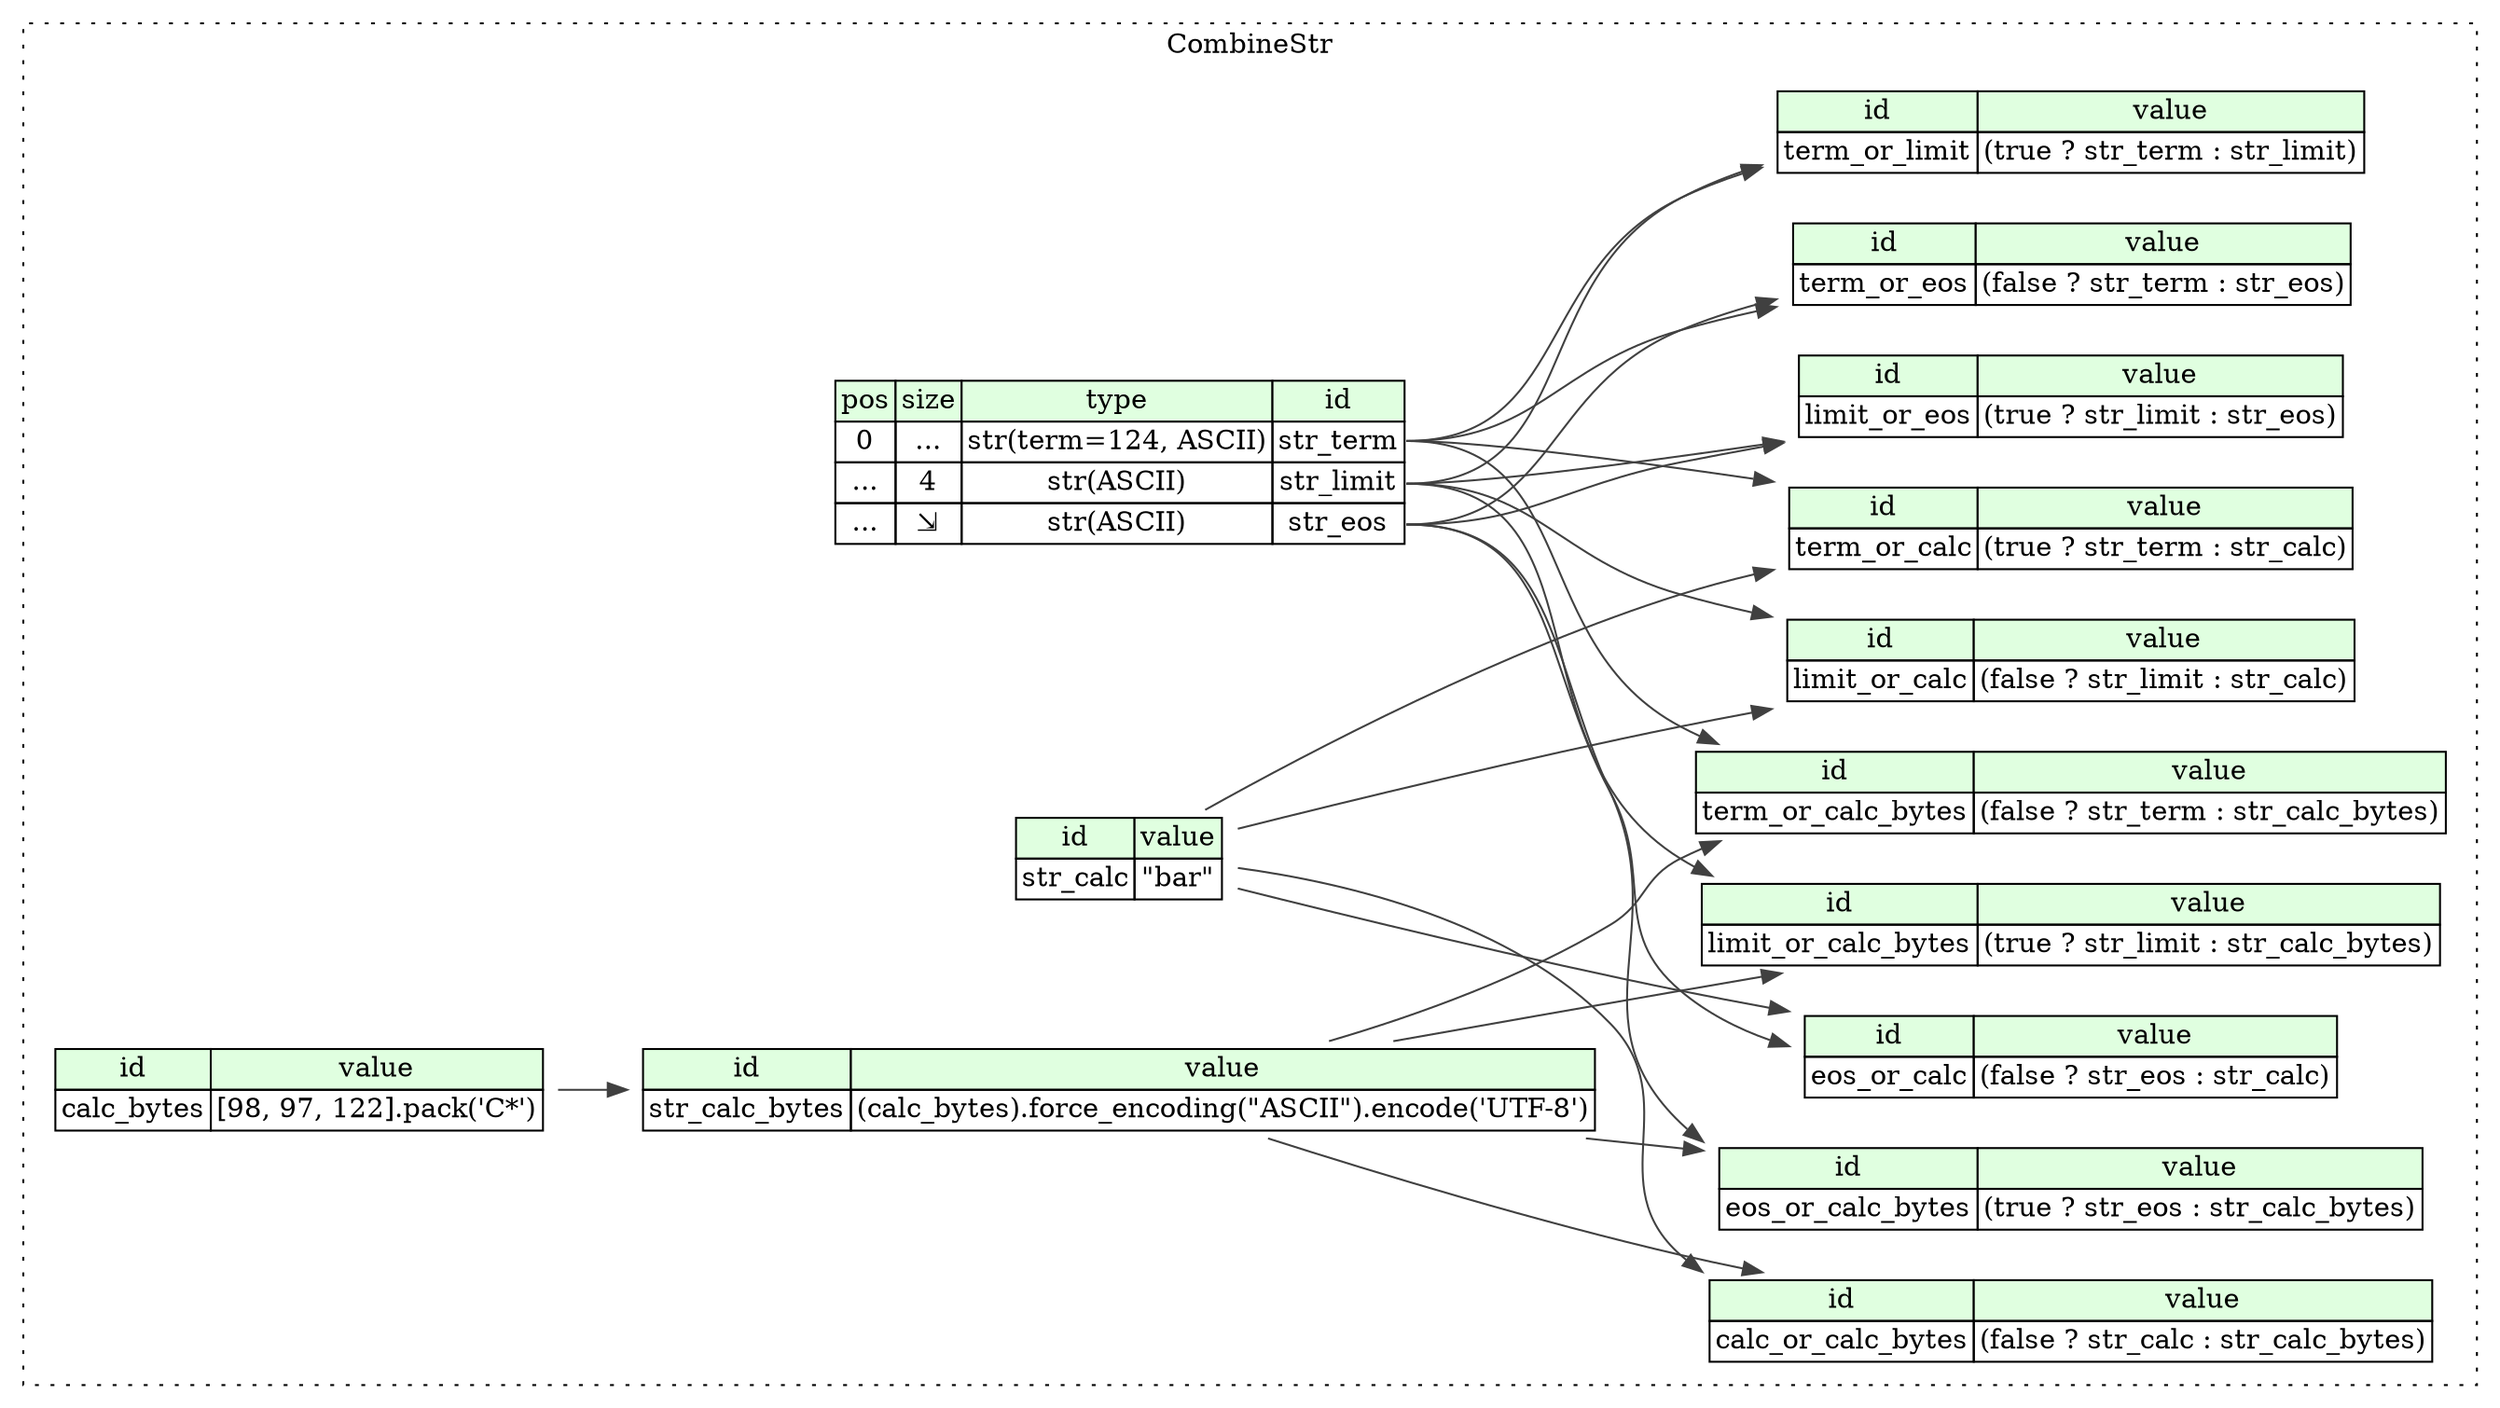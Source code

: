 digraph {
	rankdir=LR;
	node [shape=plaintext];
	subgraph cluster__combine_str {
		label="CombineStr";
		graph[style=dotted];

		combine_str__seq [label=<<TABLE BORDER="0" CELLBORDER="1" CELLSPACING="0">
			<TR><TD BGCOLOR="#E0FFE0">pos</TD><TD BGCOLOR="#E0FFE0">size</TD><TD BGCOLOR="#E0FFE0">type</TD><TD BGCOLOR="#E0FFE0">id</TD></TR>
			<TR><TD PORT="str_term_pos">0</TD><TD PORT="str_term_size">...</TD><TD>str(term=124, ASCII)</TD><TD PORT="str_term_type">str_term</TD></TR>
			<TR><TD PORT="str_limit_pos">...</TD><TD PORT="str_limit_size">4</TD><TD>str(ASCII)</TD><TD PORT="str_limit_type">str_limit</TD></TR>
			<TR><TD PORT="str_eos_pos">...</TD><TD PORT="str_eos_size">⇲</TD><TD>str(ASCII)</TD><TD PORT="str_eos_type">str_eos</TD></TR>
		</TABLE>>];
		combine_str__inst__term_or_eos [label=<<TABLE BORDER="0" CELLBORDER="1" CELLSPACING="0">
			<TR><TD BGCOLOR="#E0FFE0">id</TD><TD BGCOLOR="#E0FFE0">value</TD></TR>
			<TR><TD>term_or_eos</TD><TD>(false ? str_term : str_eos)</TD></TR>
		</TABLE>>];
		combine_str__inst__eos_or_calc_bytes [label=<<TABLE BORDER="0" CELLBORDER="1" CELLSPACING="0">
			<TR><TD BGCOLOR="#E0FFE0">id</TD><TD BGCOLOR="#E0FFE0">value</TD></TR>
			<TR><TD>eos_or_calc_bytes</TD><TD>(true ? str_eos : str_calc_bytes)</TD></TR>
		</TABLE>>];
		combine_str__inst__limit_or_calc [label=<<TABLE BORDER="0" CELLBORDER="1" CELLSPACING="0">
			<TR><TD BGCOLOR="#E0FFE0">id</TD><TD BGCOLOR="#E0FFE0">value</TD></TR>
			<TR><TD>limit_or_calc</TD><TD>(false ? str_limit : str_calc)</TD></TR>
		</TABLE>>];
		combine_str__inst__str_calc_bytes [label=<<TABLE BORDER="0" CELLBORDER="1" CELLSPACING="0">
			<TR><TD BGCOLOR="#E0FFE0">id</TD><TD BGCOLOR="#E0FFE0">value</TD></TR>
			<TR><TD>str_calc_bytes</TD><TD>(calc_bytes).force_encoding(&quot;ASCII&quot;).encode('UTF-8')</TD></TR>
		</TABLE>>];
		combine_str__inst__limit_or_calc_bytes [label=<<TABLE BORDER="0" CELLBORDER="1" CELLSPACING="0">
			<TR><TD BGCOLOR="#E0FFE0">id</TD><TD BGCOLOR="#E0FFE0">value</TD></TR>
			<TR><TD>limit_or_calc_bytes</TD><TD>(true ? str_limit : str_calc_bytes)</TD></TR>
		</TABLE>>];
		combine_str__inst__eos_or_calc [label=<<TABLE BORDER="0" CELLBORDER="1" CELLSPACING="0">
			<TR><TD BGCOLOR="#E0FFE0">id</TD><TD BGCOLOR="#E0FFE0">value</TD></TR>
			<TR><TD>eos_or_calc</TD><TD>(false ? str_eos : str_calc)</TD></TR>
		</TABLE>>];
		combine_str__inst__limit_or_eos [label=<<TABLE BORDER="0" CELLBORDER="1" CELLSPACING="0">
			<TR><TD BGCOLOR="#E0FFE0">id</TD><TD BGCOLOR="#E0FFE0">value</TD></TR>
			<TR><TD>limit_or_eos</TD><TD>(true ? str_limit : str_eos)</TD></TR>
		</TABLE>>];
		combine_str__inst__str_calc [label=<<TABLE BORDER="0" CELLBORDER="1" CELLSPACING="0">
			<TR><TD BGCOLOR="#E0FFE0">id</TD><TD BGCOLOR="#E0FFE0">value</TD></TR>
			<TR><TD>str_calc</TD><TD>&quot;bar&quot;</TD></TR>
		</TABLE>>];
		combine_str__inst__calc_bytes [label=<<TABLE BORDER="0" CELLBORDER="1" CELLSPACING="0">
			<TR><TD BGCOLOR="#E0FFE0">id</TD><TD BGCOLOR="#E0FFE0">value</TD></TR>
			<TR><TD>calc_bytes</TD><TD>[98, 97, 122].pack('C*')</TD></TR>
		</TABLE>>];
		combine_str__inst__term_or_calc_bytes [label=<<TABLE BORDER="0" CELLBORDER="1" CELLSPACING="0">
			<TR><TD BGCOLOR="#E0FFE0">id</TD><TD BGCOLOR="#E0FFE0">value</TD></TR>
			<TR><TD>term_or_calc_bytes</TD><TD>(false ? str_term : str_calc_bytes)</TD></TR>
		</TABLE>>];
		combine_str__inst__term_or_limit [label=<<TABLE BORDER="0" CELLBORDER="1" CELLSPACING="0">
			<TR><TD BGCOLOR="#E0FFE0">id</TD><TD BGCOLOR="#E0FFE0">value</TD></TR>
			<TR><TD>term_or_limit</TD><TD>(true ? str_term : str_limit)</TD></TR>
		</TABLE>>];
		combine_str__inst__term_or_calc [label=<<TABLE BORDER="0" CELLBORDER="1" CELLSPACING="0">
			<TR><TD BGCOLOR="#E0FFE0">id</TD><TD BGCOLOR="#E0FFE0">value</TD></TR>
			<TR><TD>term_or_calc</TD><TD>(true ? str_term : str_calc)</TD></TR>
		</TABLE>>];
		combine_str__inst__calc_or_calc_bytes [label=<<TABLE BORDER="0" CELLBORDER="1" CELLSPACING="0">
			<TR><TD BGCOLOR="#E0FFE0">id</TD><TD BGCOLOR="#E0FFE0">value</TD></TR>
			<TR><TD>calc_or_calc_bytes</TD><TD>(false ? str_calc : str_calc_bytes)</TD></TR>
		</TABLE>>];
	}
	combine_str__seq:str_term_type -> combine_str__inst__term_or_eos [color="#404040"];
	combine_str__seq:str_eos_type -> combine_str__inst__term_or_eos [color="#404040"];
	combine_str__seq:str_eos_type -> combine_str__inst__eos_or_calc_bytes [color="#404040"];
	combine_str__inst__str_calc_bytes:str_calc_bytes_type -> combine_str__inst__eos_or_calc_bytes [color="#404040"];
	combine_str__seq:str_limit_type -> combine_str__inst__limit_or_calc [color="#404040"];
	combine_str__inst__str_calc:str_calc_type -> combine_str__inst__limit_or_calc [color="#404040"];
	combine_str__inst__calc_bytes:calc_bytes_type -> combine_str__inst__str_calc_bytes [color="#404040"];
	combine_str__seq:str_limit_type -> combine_str__inst__limit_or_calc_bytes [color="#404040"];
	combine_str__inst__str_calc_bytes:str_calc_bytes_type -> combine_str__inst__limit_or_calc_bytes [color="#404040"];
	combine_str__seq:str_eos_type -> combine_str__inst__eos_or_calc [color="#404040"];
	combine_str__inst__str_calc:str_calc_type -> combine_str__inst__eos_or_calc [color="#404040"];
	combine_str__seq:str_limit_type -> combine_str__inst__limit_or_eos [color="#404040"];
	combine_str__seq:str_eos_type -> combine_str__inst__limit_or_eos [color="#404040"];
	combine_str__seq:str_term_type -> combine_str__inst__term_or_calc_bytes [color="#404040"];
	combine_str__inst__str_calc_bytes:str_calc_bytes_type -> combine_str__inst__term_or_calc_bytes [color="#404040"];
	combine_str__seq:str_term_type -> combine_str__inst__term_or_limit [color="#404040"];
	combine_str__seq:str_limit_type -> combine_str__inst__term_or_limit [color="#404040"];
	combine_str__seq:str_term_type -> combine_str__inst__term_or_calc [color="#404040"];
	combine_str__inst__str_calc:str_calc_type -> combine_str__inst__term_or_calc [color="#404040"];
	combine_str__inst__str_calc:str_calc_type -> combine_str__inst__calc_or_calc_bytes [color="#404040"];
	combine_str__inst__str_calc_bytes:str_calc_bytes_type -> combine_str__inst__calc_or_calc_bytes [color="#404040"];
}

